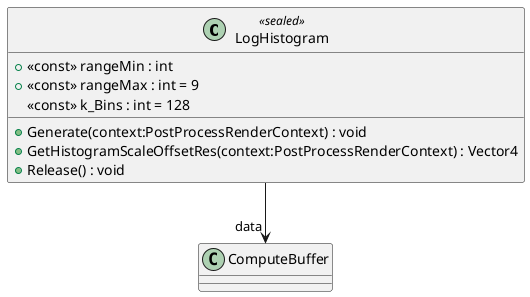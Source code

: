 @startuml
class LogHistogram <<sealed>> {
    + <<const>> rangeMin : int
    + <<const>> rangeMax : int = 9
    <<const>> k_Bins : int = 128
    + Generate(context:PostProcessRenderContext) : void
    + GetHistogramScaleOffsetRes(context:PostProcessRenderContext) : Vector4
    + Release() : void
}
LogHistogram --> "data" ComputeBuffer
@enduml
